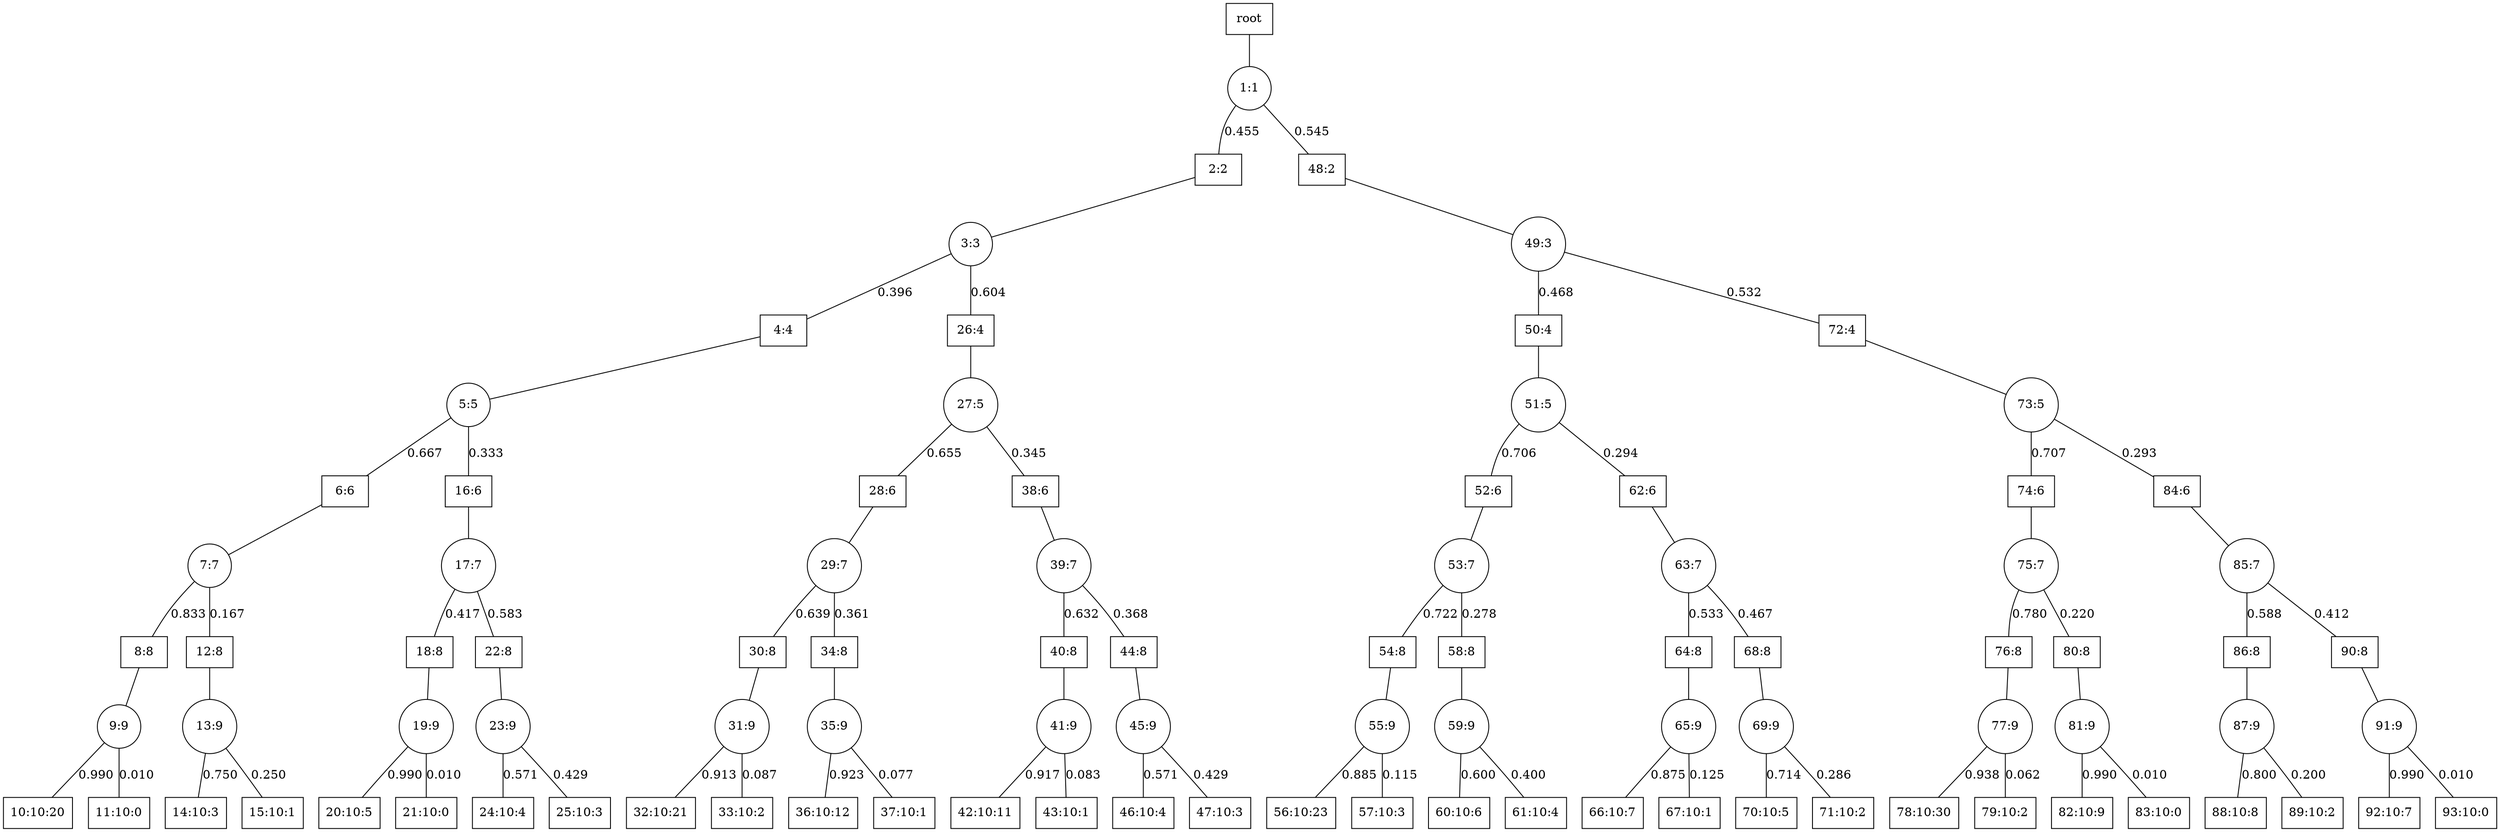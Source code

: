 graph G {
splines=true;
0 [shape=box, label = "root" ]
0--1;
1 [shape=circle, label="1:1"]
1--2[label = 0.455, labelangle=110];
2 [shape=box, label="2:2"]
2--3;
3 [shape=circle, label="3:3"]
3--4[label = 0.396, labelangle=110];
4 [shape=box, label="4:4"]
4--5;
5 [shape=circle, label="5:5"]
5--6[label = 0.667, labelangle=110];
6 [shape=box, label="6:6"]
6--7;
7 [shape=circle, label="7:7"]
7--8[label = 0.833, labelangle=110];
8 [shape=box, label="8:8"]
8--9;
9 [shape=circle, label="9:9"]
9--10[label = 0.990, labelangle=110];
10 [shape=box, label="10:10:20"]
9--11[label = 0.010, labelangle=110];
11 [shape=box, label="11:10:0"]
7--12[label = 0.167, labelangle=110];
12 [shape=box, label="12:8"]
12--13;
13 [shape=circle, label="13:9"]
13--14[label = 0.750, labelangle=110];
14 [shape=box, label="14:10:3"]
13--15[label = 0.250, labelangle=110];
15 [shape=box, label="15:10:1"]
5--16[label = 0.333, labelangle=110];
16 [shape=box, label="16:6"]
16--17;
17 [shape=circle, label="17:7"]
17--18[label = 0.417, labelangle=110];
18 [shape=box, label="18:8"]
18--19;
19 [shape=circle, label="19:9"]
19--20[label = 0.990, labelangle=110];
20 [shape=box, label="20:10:5"]
19--21[label = 0.010, labelangle=110];
21 [shape=box, label="21:10:0"]
17--22[label = 0.583, labelangle=110];
22 [shape=box, label="22:8"]
22--23;
23 [shape=circle, label="23:9"]
23--24[label = 0.571, labelangle=110];
24 [shape=box, label="24:10:4"]
23--25[label = 0.429, labelangle=110];
25 [shape=box, label="25:10:3"]
3--26[label = 0.604, labelangle=110];
26 [shape=box, label="26:4"]
26--27;
27 [shape=circle, label="27:5"]
27--28[label = 0.655, labelangle=110];
28 [shape=box, label="28:6"]
28--29;
29 [shape=circle, label="29:7"]
29--30[label = 0.639, labelangle=110];
30 [shape=box, label="30:8"]
30--31;
31 [shape=circle, label="31:9"]
31--32[label = 0.913, labelangle=110];
32 [shape=box, label="32:10:21"]
31--33[label = 0.087, labelangle=110];
33 [shape=box, label="33:10:2"]
29--34[label = 0.361, labelangle=110];
34 [shape=box, label="34:8"]
34--35;
35 [shape=circle, label="35:9"]
35--36[label = 0.923, labelangle=110];
36 [shape=box, label="36:10:12"]
35--37[label = 0.077, labelangle=110];
37 [shape=box, label="37:10:1"]
27--38[label = 0.345, labelangle=110];
38 [shape=box, label="38:6"]
38--39;
39 [shape=circle, label="39:7"]
39--40[label = 0.632, labelangle=110];
40 [shape=box, label="40:8"]
40--41;
41 [shape=circle, label="41:9"]
41--42[label = 0.917, labelangle=110];
42 [shape=box, label="42:10:11"]
41--43[label = 0.083, labelangle=110];
43 [shape=box, label="43:10:1"]
39--44[label = 0.368, labelangle=110];
44 [shape=box, label="44:8"]
44--45;
45 [shape=circle, label="45:9"]
45--46[label = 0.571, labelangle=110];
46 [shape=box, label="46:10:4"]
45--47[label = 0.429, labelangle=110];
47 [shape=box, label="47:10:3"]
1--48[label = 0.545, labelangle=110];
48 [shape=box, label="48:2"]
48--49;
49 [shape=circle, label="49:3"]
49--50[label = 0.468, labelangle=110];
50 [shape=box, label="50:4"]
50--51;
51 [shape=circle, label="51:5"]
51--52[label = 0.706, labelangle=110];
52 [shape=box, label="52:6"]
52--53;
53 [shape=circle, label="53:7"]
53--54[label = 0.722, labelangle=110];
54 [shape=box, label="54:8"]
54--55;
55 [shape=circle, label="55:9"]
55--56[label = 0.885, labelangle=110];
56 [shape=box, label="56:10:23"]
55--57[label = 0.115, labelangle=110];
57 [shape=box, label="57:10:3"]
53--58[label = 0.278, labelangle=110];
58 [shape=box, label="58:8"]
58--59;
59 [shape=circle, label="59:9"]
59--60[label = 0.600, labelangle=110];
60 [shape=box, label="60:10:6"]
59--61[label = 0.400, labelangle=110];
61 [shape=box, label="61:10:4"]
51--62[label = 0.294, labelangle=110];
62 [shape=box, label="62:6"]
62--63;
63 [shape=circle, label="63:7"]
63--64[label = 0.533, labelangle=110];
64 [shape=box, label="64:8"]
64--65;
65 [shape=circle, label="65:9"]
65--66[label = 0.875, labelangle=110];
66 [shape=box, label="66:10:7"]
65--67[label = 0.125, labelangle=110];
67 [shape=box, label="67:10:1"]
63--68[label = 0.467, labelangle=110];
68 [shape=box, label="68:8"]
68--69;
69 [shape=circle, label="69:9"]
69--70[label = 0.714, labelangle=110];
70 [shape=box, label="70:10:5"]
69--71[label = 0.286, labelangle=110];
71 [shape=box, label="71:10:2"]
49--72[label = 0.532, labelangle=110];
72 [shape=box, label="72:4"]
72--73;
73 [shape=circle, label="73:5"]
73--74[label = 0.707, labelangle=110];
74 [shape=box, label="74:6"]
74--75;
75 [shape=circle, label="75:7"]
75--76[label = 0.780, labelangle=110];
76 [shape=box, label="76:8"]
76--77;
77 [shape=circle, label="77:9"]
77--78[label = 0.938, labelangle=110];
78 [shape=box, label="78:10:30"]
77--79[label = 0.062, labelangle=110];
79 [shape=box, label="79:10:2"]
75--80[label = 0.220, labelangle=110];
80 [shape=box, label="80:8"]
80--81;
81 [shape=circle, label="81:9"]
81--82[label = 0.990, labelangle=110];
82 [shape=box, label="82:10:9"]
81--83[label = 0.010, labelangle=110];
83 [shape=box, label="83:10:0"]
73--84[label = 0.293, labelangle=110];
84 [shape=box, label="84:6"]
84--85;
85 [shape=circle, label="85:7"]
85--86[label = 0.588, labelangle=110];
86 [shape=box, label="86:8"]
86--87;
87 [shape=circle, label="87:9"]
87--88[label = 0.800, labelangle=110];
88 [shape=box, label="88:10:8"]
87--89[label = 0.200, labelangle=110];
89 [shape=box, label="89:10:2"]
85--90[label = 0.412, labelangle=110];
90 [shape=box, label="90:8"]
90--91;
91 [shape=circle, label="91:9"]
91--92[label = 0.990, labelangle=110];
92 [shape=box, label="92:10:7"]
91--93[label = 0.010, labelangle=110];
93 [shape=box, label="93:10:0"]
}

